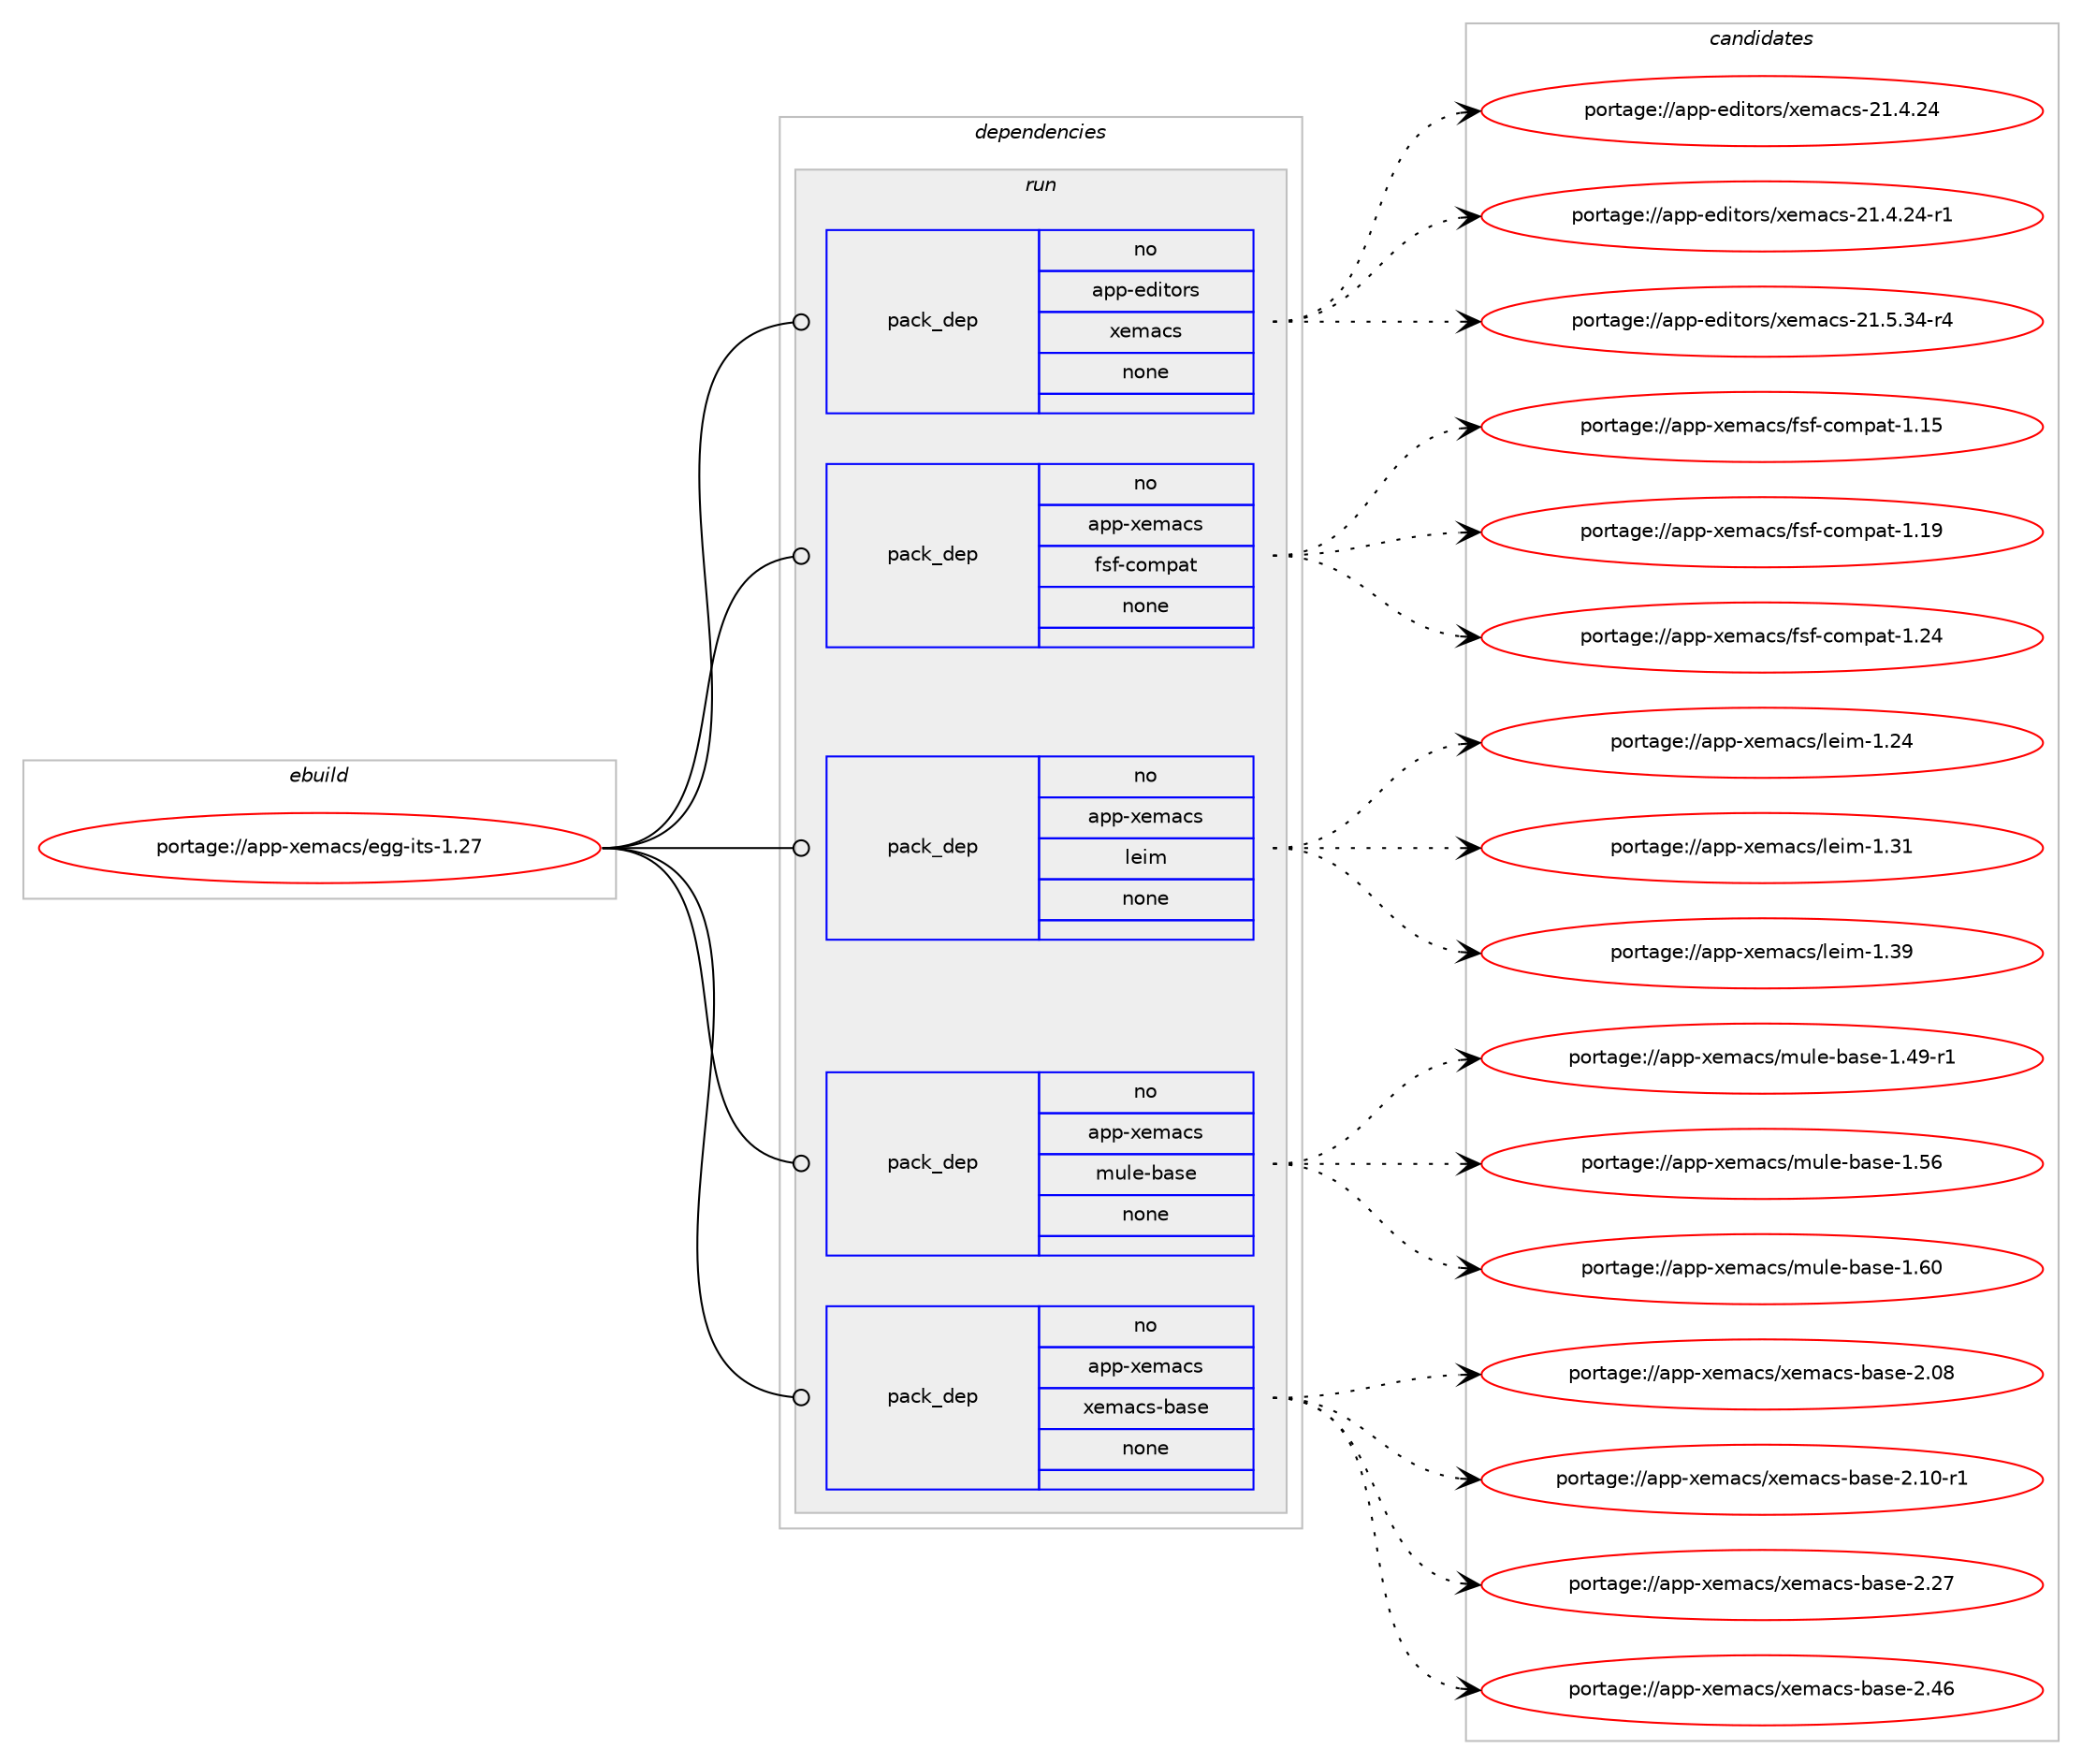 digraph prolog {

# *************
# Graph options
# *************

newrank=true;
concentrate=true;
compound=true;
graph [rankdir=LR,fontname=Helvetica,fontsize=10,ranksep=1.5];#, ranksep=2.5, nodesep=0.2];
edge  [arrowhead=vee];
node  [fontname=Helvetica,fontsize=10];

# **********
# The ebuild
# **********

subgraph cluster_leftcol {
color=gray;
rank=same;
label=<<i>ebuild</i>>;
id [label="portage://app-xemacs/egg-its-1.27", color=red, width=4, href="../app-xemacs/egg-its-1.27.svg"];
}

# ****************
# The dependencies
# ****************

subgraph cluster_midcol {
color=gray;
label=<<i>dependencies</i>>;
subgraph cluster_compile {
fillcolor="#eeeeee";
style=filled;
label=<<i>compile</i>>;
}
subgraph cluster_compileandrun {
fillcolor="#eeeeee";
style=filled;
label=<<i>compile and run</i>>;
}
subgraph cluster_run {
fillcolor="#eeeeee";
style=filled;
label=<<i>run</i>>;
subgraph pack37626 {
dependency50469 [label=<<TABLE BORDER="0" CELLBORDER="1" CELLSPACING="0" CELLPADDING="4" WIDTH="220"><TR><TD ROWSPAN="6" CELLPADDING="30">pack_dep</TD></TR><TR><TD WIDTH="110">no</TD></TR><TR><TD>app-editors</TD></TR><TR><TD>xemacs</TD></TR><TR><TD>none</TD></TR><TR><TD></TD></TR></TABLE>>, shape=none, color=blue];
}
id:e -> dependency50469:w [weight=20,style="solid",arrowhead="odot"];
subgraph pack37627 {
dependency50470 [label=<<TABLE BORDER="0" CELLBORDER="1" CELLSPACING="0" CELLPADDING="4" WIDTH="220"><TR><TD ROWSPAN="6" CELLPADDING="30">pack_dep</TD></TR><TR><TD WIDTH="110">no</TD></TR><TR><TD>app-xemacs</TD></TR><TR><TD>fsf-compat</TD></TR><TR><TD>none</TD></TR><TR><TD></TD></TR></TABLE>>, shape=none, color=blue];
}
id:e -> dependency50470:w [weight=20,style="solid",arrowhead="odot"];
subgraph pack37628 {
dependency50471 [label=<<TABLE BORDER="0" CELLBORDER="1" CELLSPACING="0" CELLPADDING="4" WIDTH="220"><TR><TD ROWSPAN="6" CELLPADDING="30">pack_dep</TD></TR><TR><TD WIDTH="110">no</TD></TR><TR><TD>app-xemacs</TD></TR><TR><TD>leim</TD></TR><TR><TD>none</TD></TR><TR><TD></TD></TR></TABLE>>, shape=none, color=blue];
}
id:e -> dependency50471:w [weight=20,style="solid",arrowhead="odot"];
subgraph pack37629 {
dependency50472 [label=<<TABLE BORDER="0" CELLBORDER="1" CELLSPACING="0" CELLPADDING="4" WIDTH="220"><TR><TD ROWSPAN="6" CELLPADDING="30">pack_dep</TD></TR><TR><TD WIDTH="110">no</TD></TR><TR><TD>app-xemacs</TD></TR><TR><TD>mule-base</TD></TR><TR><TD>none</TD></TR><TR><TD></TD></TR></TABLE>>, shape=none, color=blue];
}
id:e -> dependency50472:w [weight=20,style="solid",arrowhead="odot"];
subgraph pack37630 {
dependency50473 [label=<<TABLE BORDER="0" CELLBORDER="1" CELLSPACING="0" CELLPADDING="4" WIDTH="220"><TR><TD ROWSPAN="6" CELLPADDING="30">pack_dep</TD></TR><TR><TD WIDTH="110">no</TD></TR><TR><TD>app-xemacs</TD></TR><TR><TD>xemacs-base</TD></TR><TR><TD>none</TD></TR><TR><TD></TD></TR></TABLE>>, shape=none, color=blue];
}
id:e -> dependency50473:w [weight=20,style="solid",arrowhead="odot"];
}
}

# **************
# The candidates
# **************

subgraph cluster_choices {
rank=same;
color=gray;
label=<<i>candidates</i>>;

subgraph choice37626 {
color=black;
nodesep=1;
choiceportage97112112451011001051161111141154712010110997991154550494652465052 [label="portage://app-editors/xemacs-21.4.24", color=red, width=4,href="../app-editors/xemacs-21.4.24.svg"];
choiceportage971121124510110010511611111411547120101109979911545504946524650524511449 [label="portage://app-editors/xemacs-21.4.24-r1", color=red, width=4,href="../app-editors/xemacs-21.4.24-r1.svg"];
choiceportage971121124510110010511611111411547120101109979911545504946534651524511452 [label="portage://app-editors/xemacs-21.5.34-r4", color=red, width=4,href="../app-editors/xemacs-21.5.34-r4.svg"];
dependency50469:e -> choiceportage97112112451011001051161111141154712010110997991154550494652465052:w [style=dotted,weight="100"];
dependency50469:e -> choiceportage971121124510110010511611111411547120101109979911545504946524650524511449:w [style=dotted,weight="100"];
dependency50469:e -> choiceportage971121124510110010511611111411547120101109979911545504946534651524511452:w [style=dotted,weight="100"];
}
subgraph choice37627 {
color=black;
nodesep=1;
choiceportage97112112451201011099799115471021151024599111109112971164549464953 [label="portage://app-xemacs/fsf-compat-1.15", color=red, width=4,href="../app-xemacs/fsf-compat-1.15.svg"];
choiceportage97112112451201011099799115471021151024599111109112971164549464957 [label="portage://app-xemacs/fsf-compat-1.19", color=red, width=4,href="../app-xemacs/fsf-compat-1.19.svg"];
choiceportage97112112451201011099799115471021151024599111109112971164549465052 [label="portage://app-xemacs/fsf-compat-1.24", color=red, width=4,href="../app-xemacs/fsf-compat-1.24.svg"];
dependency50470:e -> choiceportage97112112451201011099799115471021151024599111109112971164549464953:w [style=dotted,weight="100"];
dependency50470:e -> choiceportage97112112451201011099799115471021151024599111109112971164549464957:w [style=dotted,weight="100"];
dependency50470:e -> choiceportage97112112451201011099799115471021151024599111109112971164549465052:w [style=dotted,weight="100"];
}
subgraph choice37628 {
color=black;
nodesep=1;
choiceportage97112112451201011099799115471081011051094549465052 [label="portage://app-xemacs/leim-1.24", color=red, width=4,href="../app-xemacs/leim-1.24.svg"];
choiceportage97112112451201011099799115471081011051094549465149 [label="portage://app-xemacs/leim-1.31", color=red, width=4,href="../app-xemacs/leim-1.31.svg"];
choiceportage97112112451201011099799115471081011051094549465157 [label="portage://app-xemacs/leim-1.39", color=red, width=4,href="../app-xemacs/leim-1.39.svg"];
dependency50471:e -> choiceportage97112112451201011099799115471081011051094549465052:w [style=dotted,weight="100"];
dependency50471:e -> choiceportage97112112451201011099799115471081011051094549465149:w [style=dotted,weight="100"];
dependency50471:e -> choiceportage97112112451201011099799115471081011051094549465157:w [style=dotted,weight="100"];
}
subgraph choice37629 {
color=black;
nodesep=1;
choiceportage971121124512010110997991154710911710810145989711510145494652574511449 [label="portage://app-xemacs/mule-base-1.49-r1", color=red, width=4,href="../app-xemacs/mule-base-1.49-r1.svg"];
choiceportage97112112451201011099799115471091171081014598971151014549465354 [label="portage://app-xemacs/mule-base-1.56", color=red, width=4,href="../app-xemacs/mule-base-1.56.svg"];
choiceportage97112112451201011099799115471091171081014598971151014549465448 [label="portage://app-xemacs/mule-base-1.60", color=red, width=4,href="../app-xemacs/mule-base-1.60.svg"];
dependency50472:e -> choiceportage971121124512010110997991154710911710810145989711510145494652574511449:w [style=dotted,weight="100"];
dependency50472:e -> choiceportage97112112451201011099799115471091171081014598971151014549465354:w [style=dotted,weight="100"];
dependency50472:e -> choiceportage97112112451201011099799115471091171081014598971151014549465448:w [style=dotted,weight="100"];
}
subgraph choice37630 {
color=black;
nodesep=1;
choiceportage971121124512010110997991154712010110997991154598971151014550464856 [label="portage://app-xemacs/xemacs-base-2.08", color=red, width=4,href="../app-xemacs/xemacs-base-2.08.svg"];
choiceportage9711211245120101109979911547120101109979911545989711510145504649484511449 [label="portage://app-xemacs/xemacs-base-2.10-r1", color=red, width=4,href="../app-xemacs/xemacs-base-2.10-r1.svg"];
choiceportage971121124512010110997991154712010110997991154598971151014550465055 [label="portage://app-xemacs/xemacs-base-2.27", color=red, width=4,href="../app-xemacs/xemacs-base-2.27.svg"];
choiceportage971121124512010110997991154712010110997991154598971151014550465254 [label="portage://app-xemacs/xemacs-base-2.46", color=red, width=4,href="../app-xemacs/xemacs-base-2.46.svg"];
dependency50473:e -> choiceportage971121124512010110997991154712010110997991154598971151014550464856:w [style=dotted,weight="100"];
dependency50473:e -> choiceportage9711211245120101109979911547120101109979911545989711510145504649484511449:w [style=dotted,weight="100"];
dependency50473:e -> choiceportage971121124512010110997991154712010110997991154598971151014550465055:w [style=dotted,weight="100"];
dependency50473:e -> choiceportage971121124512010110997991154712010110997991154598971151014550465254:w [style=dotted,weight="100"];
}
}

}
